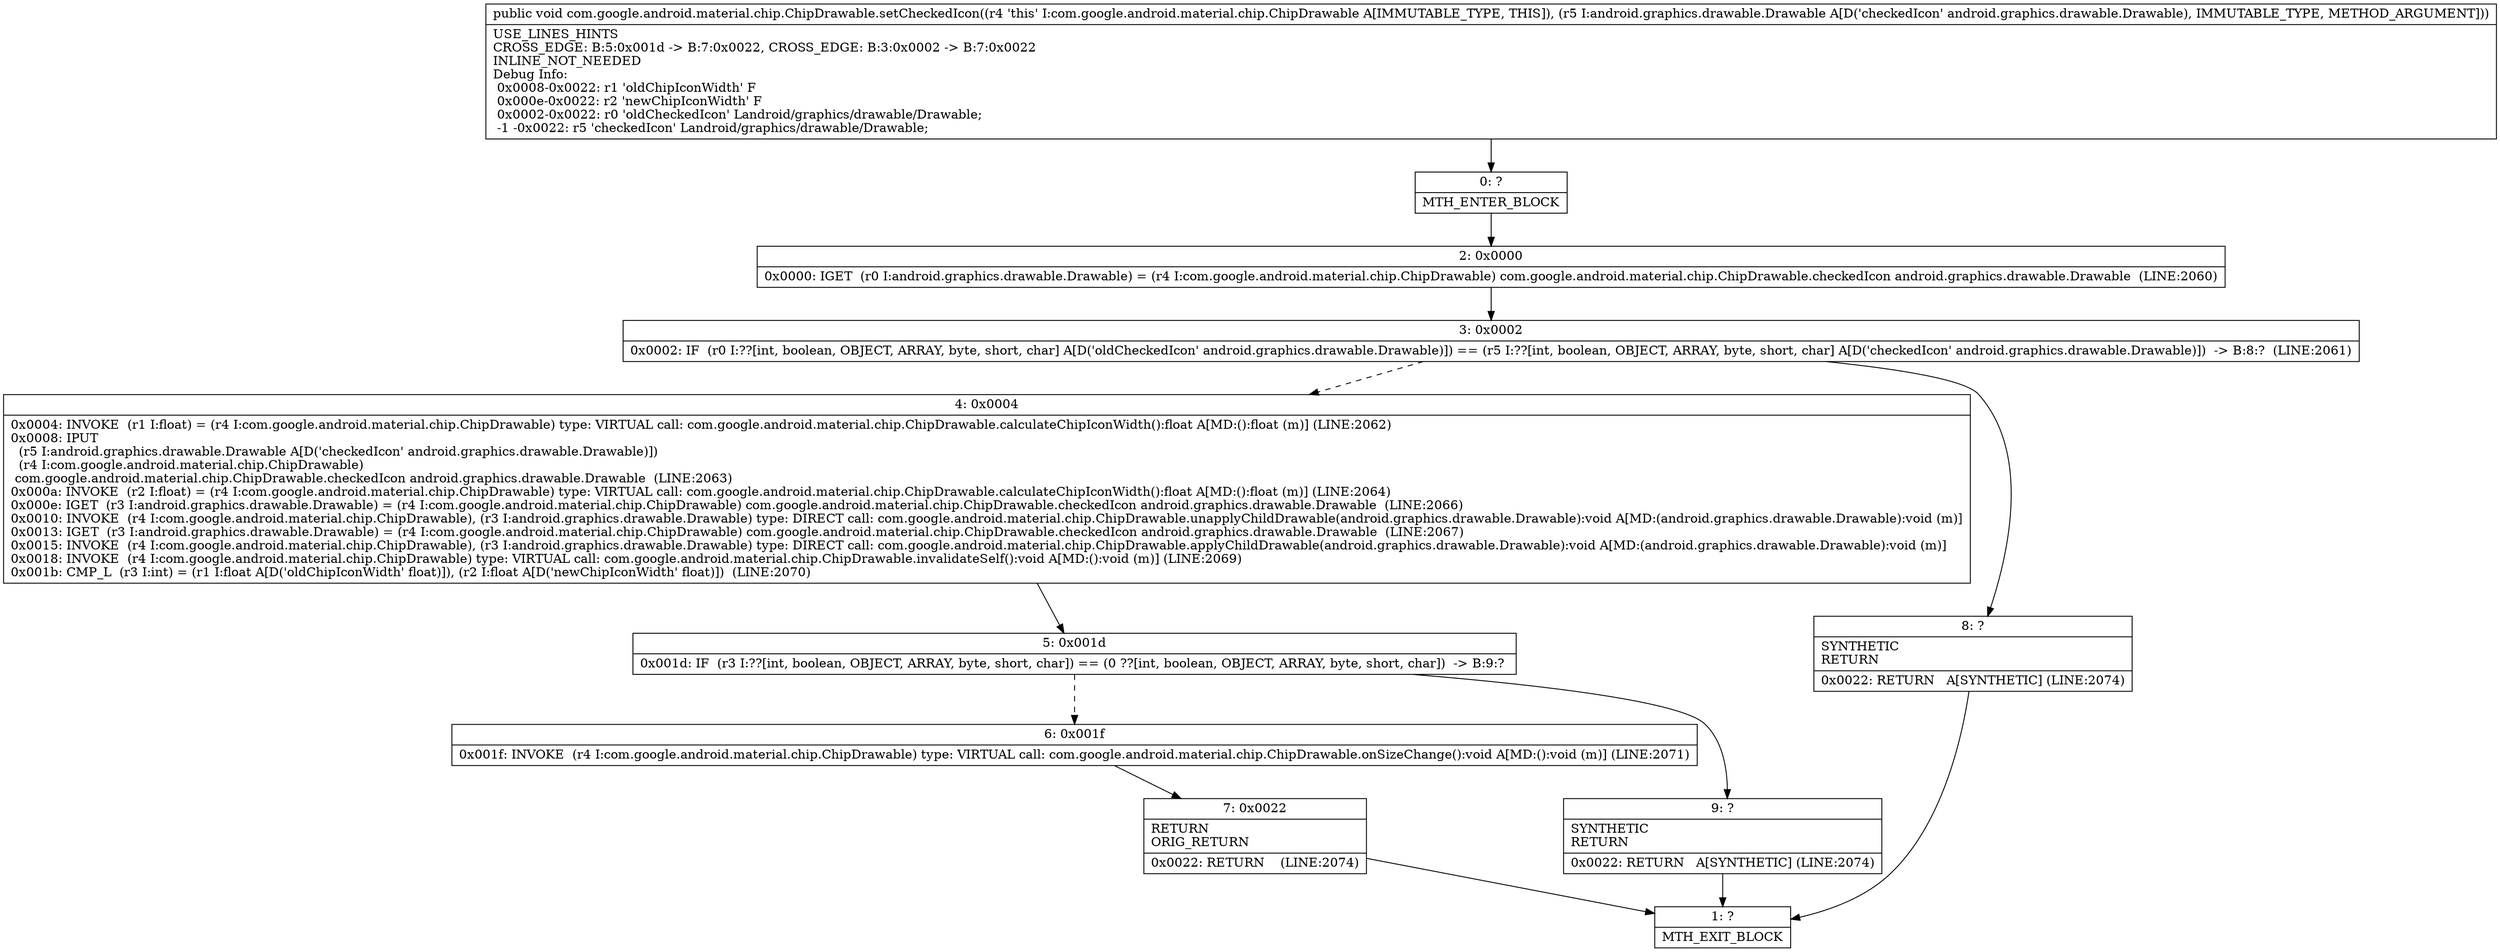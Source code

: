 digraph "CFG forcom.google.android.material.chip.ChipDrawable.setCheckedIcon(Landroid\/graphics\/drawable\/Drawable;)V" {
Node_0 [shape=record,label="{0\:\ ?|MTH_ENTER_BLOCK\l}"];
Node_2 [shape=record,label="{2\:\ 0x0000|0x0000: IGET  (r0 I:android.graphics.drawable.Drawable) = (r4 I:com.google.android.material.chip.ChipDrawable) com.google.android.material.chip.ChipDrawable.checkedIcon android.graphics.drawable.Drawable  (LINE:2060)\l}"];
Node_3 [shape=record,label="{3\:\ 0x0002|0x0002: IF  (r0 I:??[int, boolean, OBJECT, ARRAY, byte, short, char] A[D('oldCheckedIcon' android.graphics.drawable.Drawable)]) == (r5 I:??[int, boolean, OBJECT, ARRAY, byte, short, char] A[D('checkedIcon' android.graphics.drawable.Drawable)])  \-\> B:8:?  (LINE:2061)\l}"];
Node_4 [shape=record,label="{4\:\ 0x0004|0x0004: INVOKE  (r1 I:float) = (r4 I:com.google.android.material.chip.ChipDrawable) type: VIRTUAL call: com.google.android.material.chip.ChipDrawable.calculateChipIconWidth():float A[MD:():float (m)] (LINE:2062)\l0x0008: IPUT  \l  (r5 I:android.graphics.drawable.Drawable A[D('checkedIcon' android.graphics.drawable.Drawable)])\l  (r4 I:com.google.android.material.chip.ChipDrawable)\l com.google.android.material.chip.ChipDrawable.checkedIcon android.graphics.drawable.Drawable  (LINE:2063)\l0x000a: INVOKE  (r2 I:float) = (r4 I:com.google.android.material.chip.ChipDrawable) type: VIRTUAL call: com.google.android.material.chip.ChipDrawable.calculateChipIconWidth():float A[MD:():float (m)] (LINE:2064)\l0x000e: IGET  (r3 I:android.graphics.drawable.Drawable) = (r4 I:com.google.android.material.chip.ChipDrawable) com.google.android.material.chip.ChipDrawable.checkedIcon android.graphics.drawable.Drawable  (LINE:2066)\l0x0010: INVOKE  (r4 I:com.google.android.material.chip.ChipDrawable), (r3 I:android.graphics.drawable.Drawable) type: DIRECT call: com.google.android.material.chip.ChipDrawable.unapplyChildDrawable(android.graphics.drawable.Drawable):void A[MD:(android.graphics.drawable.Drawable):void (m)]\l0x0013: IGET  (r3 I:android.graphics.drawable.Drawable) = (r4 I:com.google.android.material.chip.ChipDrawable) com.google.android.material.chip.ChipDrawable.checkedIcon android.graphics.drawable.Drawable  (LINE:2067)\l0x0015: INVOKE  (r4 I:com.google.android.material.chip.ChipDrawable), (r3 I:android.graphics.drawable.Drawable) type: DIRECT call: com.google.android.material.chip.ChipDrawable.applyChildDrawable(android.graphics.drawable.Drawable):void A[MD:(android.graphics.drawable.Drawable):void (m)]\l0x0018: INVOKE  (r4 I:com.google.android.material.chip.ChipDrawable) type: VIRTUAL call: com.google.android.material.chip.ChipDrawable.invalidateSelf():void A[MD:():void (m)] (LINE:2069)\l0x001b: CMP_L  (r3 I:int) = (r1 I:float A[D('oldChipIconWidth' float)]), (r2 I:float A[D('newChipIconWidth' float)])  (LINE:2070)\l}"];
Node_5 [shape=record,label="{5\:\ 0x001d|0x001d: IF  (r3 I:??[int, boolean, OBJECT, ARRAY, byte, short, char]) == (0 ??[int, boolean, OBJECT, ARRAY, byte, short, char])  \-\> B:9:? \l}"];
Node_6 [shape=record,label="{6\:\ 0x001f|0x001f: INVOKE  (r4 I:com.google.android.material.chip.ChipDrawable) type: VIRTUAL call: com.google.android.material.chip.ChipDrawable.onSizeChange():void A[MD:():void (m)] (LINE:2071)\l}"];
Node_7 [shape=record,label="{7\:\ 0x0022|RETURN\lORIG_RETURN\l|0x0022: RETURN    (LINE:2074)\l}"];
Node_1 [shape=record,label="{1\:\ ?|MTH_EXIT_BLOCK\l}"];
Node_9 [shape=record,label="{9\:\ ?|SYNTHETIC\lRETURN\l|0x0022: RETURN   A[SYNTHETIC] (LINE:2074)\l}"];
Node_8 [shape=record,label="{8\:\ ?|SYNTHETIC\lRETURN\l|0x0022: RETURN   A[SYNTHETIC] (LINE:2074)\l}"];
MethodNode[shape=record,label="{public void com.google.android.material.chip.ChipDrawable.setCheckedIcon((r4 'this' I:com.google.android.material.chip.ChipDrawable A[IMMUTABLE_TYPE, THIS]), (r5 I:android.graphics.drawable.Drawable A[D('checkedIcon' android.graphics.drawable.Drawable), IMMUTABLE_TYPE, METHOD_ARGUMENT]))  | USE_LINES_HINTS\lCROSS_EDGE: B:5:0x001d \-\> B:7:0x0022, CROSS_EDGE: B:3:0x0002 \-\> B:7:0x0022\lINLINE_NOT_NEEDED\lDebug Info:\l  0x0008\-0x0022: r1 'oldChipIconWidth' F\l  0x000e\-0x0022: r2 'newChipIconWidth' F\l  0x0002\-0x0022: r0 'oldCheckedIcon' Landroid\/graphics\/drawable\/Drawable;\l  \-1 \-0x0022: r5 'checkedIcon' Landroid\/graphics\/drawable\/Drawable;\l}"];
MethodNode -> Node_0;Node_0 -> Node_2;
Node_2 -> Node_3;
Node_3 -> Node_4[style=dashed];
Node_3 -> Node_8;
Node_4 -> Node_5;
Node_5 -> Node_6[style=dashed];
Node_5 -> Node_9;
Node_6 -> Node_7;
Node_7 -> Node_1;
Node_9 -> Node_1;
Node_8 -> Node_1;
}

